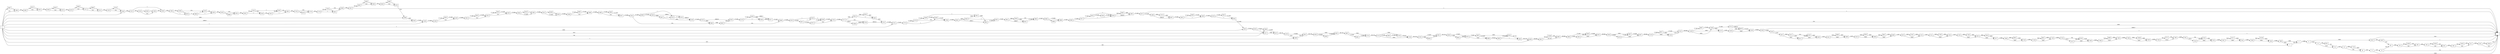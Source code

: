 digraph {
	graph [rankdir=LR]
	node [shape=rectangle]
	2 -> 3 [label=3187]
	3 -> 9 [label=11668]
	9 -> 14 [label=3187]
	9 -> 10247 [label=8481]
	14 -> 35 [label=2422]
	14 -> 9812 [label=765]
	35 -> 42 [label=3187]
	42 -> 63 [label=582]
	42 -> 7719 [label=2605]
	63 -> 72 [label=3187]
	72 -> 1 [label=1840]
	72 -> 76 [label=1347]
	76 -> 1 [label=765]
	76 -> 181 [label=582]
	181 -> 225 [label=1405]
	225 -> 249 [label=582]
	225 -> 10401 [label=823]
	249 -> 250 [label=1405]
	250 -> 292 [label=582]
	250 -> 10442 [label=823]
	292 -> 300 [label=1405]
	300 -> 411 [label=582]
	300 -> 10552 [label=823]
	411 -> 454 [label=1405]
	454 -> 1 [label=582]
	454 -> 10555 [label=823]
	1992 -> 1995 [label=325]
	1995 -> 2022 [label=324]
	1995 -> 8513 [label=1]
	2022 -> 2049 [label=325]
	2049 -> 2070 [label=324]
	2049 -> 8533 [label=1]
	2070 -> 2079 [label=325]
	2079 -> 2127 [label=324]
	2079 -> 8580 [label=1]
	2127 -> 2212 [label=324]
	2127 -> 8664 [label=1]
	2212 -> 2220 [label=325]
	2220 -> 2292 [label=324]
	2220 -> 8735 [label=1]
	2292 -> 2313 [label=326]
	2313 -> 2316 [label=325]
	2313 -> 2361 [label=1]
	2316 -> 2338 [label=324]
	2316 -> 5843 [label=1]
	2338 -> 2361 [label=325]
	2361 -> 2364 [label=326]
	2364 -> 2365 [label=325]
	2364 -> 5878 [label=1]
	2365 -> 2418 [label=324]
	2365 -> 5878 [label=1]
	2418 -> 2430 [label=325]
	2430 -> 2433 [label=326]
	2433 -> 2454 [label=325]
	2433 -> 8860 [label=1]
	2454 -> 2481 [label=326]
	2481 -> 2523 [label=325]
	2481 -> 2529 [label=1]
	2523 -> 2529 [label=324]
	2523 -> 2545 [label=1]
	2529 -> 2532 [label=325]
	2532 -> 2545 [label=324]
	2532 -> 2602 [label=1]
	2545 -> 2602 [label=325]
	2602 -> 2755 [label=326]
	2755 -> 2776 [label=325]
	2755 -> 9378 [label=1]
	2776 -> 2779 [label=326]
	2779 -> 2785 [label=325]
	2779 -> 5931 [label=1]
	2785 -> 2806 [label=324]
	2785 -> 5931 [label=1]
	2806 -> 2822 [label=326]
	2822 -> 1 [label=1]
	2822 -> 2905 [label=325]
	2905 -> 2926 [label=324]
	2905 -> 5956 [label=1]
	2926 -> 3040 [label=325]
	3040 -> 3070 [label=324]
	3040 -> 5985 [label=1]
	3070 -> 3099 [label=325]
	3099 -> 3163 [label=2988]
	3163 -> 3168 [label=271805]
	3168 -> 3169 [label=271806]
	3169 -> 3190 [label=324]
	3169 -> 6005 [label=271482]
	3190 -> 3301 [label=271806]
	3301 -> 3322 [label=324]
	3301 -> 6025 [label=271482]
	3322 -> 3343 [label=324]
	3322 -> 6045 [label=271482]
	3343 -> 3364 [label=271806]
	3364 -> 3385 [label=271805]
	3364 -> 9418 [label=1]
	3385 -> 3412 [label=271806]
	3412 -> 3433 [label=271805]
	3412 -> 9438 [label=1]
	3433 -> 3448 [label=271806]
	3448 -> 3469 [label=324]
	3448 -> 6065 [label=271482]
	3469 -> 3486 [label=271806]
	3486 -> 3507 [label=324]
	3486 -> 6085 [label=271482]
	3507 -> 3525 [label=271806]
	3525 -> 3600 [label=324]
	3525 -> 6099 [label=271482]
	3600 -> 3602 [label=2988]
	3602 -> 3665 [label=324]
	3602 -> 6164 [label=2664]
	3665 -> 3670 [label=271806]
	3670 -> 3671 [label=271805]
	3670 -> 6245 [label=1]
	3671 -> 3672 [label=271804]
	3671 -> 6245 [label=1]
	3672 -> 3704 [label=324]
	3672 -> 6246 [label=271480]
	3704 -> 3717 [label=271806]
	3717 -> 3738 [label=324]
	3717 -> 6261 [label=2665]
	3717 -> 10635 [label=268817]
	3738 -> 3747 [label=269141]
	3747 -> 3751 [label=271806]
	3751 -> 3773 [label=271807]
	3773 -> 3778 [label=271806]
	3773 -> 4004 [label=1]
	3778 -> 3799 [label=324]
	3778 -> 6299 [label=271482]
	3799 -> 3801 [label=271806]
	3801 -> 3804 [label=2989]
	3801 -> 3822 [label=268817]
	3804 -> 3812 [label=2988]
	3804 -> 3825 [label=1]
	3812 -> 3822 [label=2989]
	3822 -> 3825 [label=271806]
	3825 -> 3841 [label=271807]
	3841 -> 3843 [label=2990]
	3841 -> 4047 [label=268817]
	3843 -> 3864 [label=325]
	3843 -> 4047 [label=2665]
	3864 -> 3865 [label=271807]
	3865 -> 3886 [label=271806]
	3865 -> 4068 [label=1]
	3886 -> 3963 [label=271807]
	3963 -> 1 [label=324]
	3963 -> 4317 [label=271483]
	4004 -> 3799 [label=271482]
	4047 -> 3864 [label=271482]
	4068 -> 3886 [label=1]
	4317 -> 4344 [label=1]
	4317 -> 6325 [label=271482]
	4344 -> 4365 [label=268818]
	4344 -> 6365 [label=2665]
	4365 -> 4371 [label=271483]
	4371 -> 1 [label=1]
	4371 -> 4386 [label=271482]
	4386 -> 4407 [label=268819]
	4386 -> 10715 [label=2663]
	4407 -> 4461 [label=271482]
	4461 -> 4494 [label=1]
	4461 -> 9588 [label=271481]
	4494 -> 4516 [label=271482]
	4516 -> 4542 [label=1]
	4516 -> 9613 [label=271481]
	4542 -> 4553 [label=271482]
	4553 -> 4554 [label=273322]
	4554 -> 4571 [label=1]
	4554 -> 6368 [label=273321]
	4571 -> 4575 [label=7658]
	4575 -> 4578 [label=281744]
	4578 -> 4590 [label=7658]
	4578 -> 4612 [label=274086]
	4590 -> 4612 [label=7659]
	4612 -> 4620 [label=281745]
	4620 -> 4642 [label=7659]
	4620 -> 6439 [label=274086]
	4642 -> 4667 [label=281745]
	4667 -> 4710 [label=7659]
	4667 -> 6481 [label=274086]
	4710 -> 4713 [label=281745]
	4713 -> 4734 [label=7659]
	4713 -> 4746 [label=2605]
	4713 -> 9633 [label=271481]
	4734 -> 4746 [label=279140]
	4746 -> 4791 [label=281745]
	4791 -> 4812 [label=274087]
	4791 -> 9832 [label=7658]
	4812 -> 4854 [label=281745]
	4854 -> 4875 [label=274087]
	4854 -> 9852 [label=7658]
	4875 -> 4887 [label=274087]
	4875 -> 4896 [label=7658]
	4887 -> 4896 [label=271482]
	4887 -> 6534 [label=2605]
	4896 -> 4905 [label=279140]
	4905 -> 4926 [label=1]
	4905 -> 6534 [label=279139]
	4926 -> 4938 [label=281745]
	4938 -> 4941 [label=282568]
	4941 -> 4963 [label=281745]
	4941 -> 10268 [label=823]
	4963 -> 4992 [label=282568]
	4992 -> 5001 [label=11087]
	4992 -> 6563 [label=271481]
	5001 -> 5022 [label=8482]
	5001 -> 6563 [label=2605]
	5022 -> 5043 [label=282568]
	5043 -> 5076 [label=279963]
	5043 -> 6607 [label=2605]
	5076 -> 5097 [label=8482]
	5076 -> 6607 [label=271481]
	5097 -> 5118 [label=282568]
	5118 -> 5139 [label=8482]
	5118 -> 6627 [label=274086]
	5139 -> 5142 [label=11087]
	5142 -> 5148 [label=282568]
	5148 -> 5169 [label=8482]
	5148 -> 5175 [label=2605]
	5148 -> 9697 [label=271481]
	5169 -> 5175 [label=8482]
	5169 -> 9712 [label=271481]
	5175 -> 5193 [label=11087]
	5193 -> 5228 [label=8482]
	5193 -> 6679 [label=2605]
	5228 -> 5248 [label=279905]
	5248 -> 1 [label=268817]
	5248 -> 5253 [label=11088]
	5253 -> 1 [label=1]
	5253 -> 5357 [label=11087]
	5357 -> 5411 [label=8482]
	5357 -> 5417 [label=2605]
	5411 -> 5417 [label=7659]
	5411 -> 5432 [label=823]
	5417 -> 5432 [label=7659]
	5417 -> 5438 [label=2605]
	5432 -> 5438 [label=8482]
	5438 -> 5441 [label=11087]
	5441 -> 5468 [label=8482]
	5441 -> 6809 [label=2605]
	5468 -> 5525 [label=11087]
	5525 -> 5636 [label=8482]
	5525 -> 6919 [label=2605]
	5636 -> 5669 [label=8482]
	5636 -> 6951 [label=2605]
	5669 -> 5675 [label=11087]
	5675 -> 5732 [label=8482]
	5675 -> 7007 [label=2605]
	5732 -> 5741 [label=11087]
	5741 -> 5765 [label=8482]
	5741 -> 7030 [label=2605]
	5765 -> 5792 [label=11087]
	5792 -> 5813 [label=8482]
	5792 -> 7050 [label=2605]
	5813 -> 5816 [label=8482]
	5813 -> 7077 [label=2605]
	5816 -> 1 [label=1]
	5816 -> 7077 [label=8481]
	5843 -> 2338 [label=1]
	5878 -> 5884 [label=2]
	5884 -> 2418 [label=1]
	5884 -> 2430 [label=1]
	5931 -> 2806 [label=2]
	5956 -> 2926 [label=1]
	5985 -> 3070 [label=1]
	6005 -> 3190 [label=271482]
	6025 -> 3322 [label=271482]
	6045 -> 3343 [label=271482]
	6065 -> 3469 [label=271482]
	6085 -> 3507 [label=271482]
	6099 -> 6120 [label=1]
	6099 -> 9450 [label=271481]
	6120 -> 6132 [label=2]
	6132 -> 6139 [label=268819]
	6139 -> 6143 [label=271482]
	6143 -> 6164 [label=268818]
	6143 -> 3600 [label=2664]
	6164 -> 6178 [label=271482]
	6178 -> 6195 [label=271481]
	6178 -> 6199 [label=1]
	6195 -> 6199 [label=2664]
	6195 -> 6217 [label=268817]
	6199 -> 6217 [label=2665]
	6217 -> 3665 [label=271482]
	6245 -> 6246 [label=2]
	6246 -> 3704 [label=271482]
	6261 -> 6282 [label=1]
	6261 -> 9534 [label=2664]
	6282 -> 3747 [label=2665]
	6299 -> 3812 [label=1]
	6299 -> 4004 [label=271481]
	6325 -> 4344 [label=1]
	6325 -> 9556 [label=271481]
	6365 -> 4365 [label=2665]
	6368 -> 4575 [label=274086]
	6439 -> 4642 [label=274086]
	6481 -> 4710 [label=274086]
	6534 -> 4926 [label=281744]
	6563 -> 5022 [label=274086]
	6607 -> 5097 [label=274086]
	6627 -> 5139 [label=2605]
	6627 -> 5142 [label=271481]
	6679 -> 5228 [label=271423]
	6809 -> 5468 [label=2605]
	6919 -> 5636 [label=2605]
	6951 -> 5669 [label=2605]
	7007 -> 5732 [label=2605]
	7030 -> 5765 [label=2605]
	7050 -> 5813 [label=2605]
	7077 -> 7089 [label=11086]
	7089 -> 7126 [label=2605]
	7089 -> 9931 [label=8481]
	7126 -> 7128 [label=11086]
	7128 -> 7149 [label=2605]
	7128 -> 9951 [label=8481]
	7149 -> 7224 [label=11086]
	7224 -> 7227 [label=10321]
	7224 -> 9750 [label=765]
	7227 -> 7248 [label=1840]
	7227 -> 9750 [label=8481]
	7248 -> 7269 [label=11086]
	7269 -> 7290 [label=3428]
	7269 -> 9988 [label=7658]
	7290 -> 7308 [label=11086]
	7308 -> 7329 [label=2605]
	7308 -> 10008 [label=8481]
	7329 -> 7344 [label=11086]
	7344 -> 7365 [label=10321]
	7344 -> 9772 [label=765]
	7365 -> 7401 [label=11086]
	7401 -> 7410 [label=10321]
	7401 -> 7422 [label=765]
	7410 -> 7422 [label=1840]
	7410 -> 7476 [label=8481]
	7422 -> 7476 [label=2605]
	7476 -> 7497 [label=11086]
	7497 -> 7542 [label=2605]
	7497 -> 10117 [label=8481]
	7542 -> 7590 [label=11086]
	7590 -> 7620 [label=2605]
	7590 -> 10146 [label=8481]
	7620 -> 7680 [label=11086]
	7680 -> 2 [label=2605]
	7680 -> 3 [label=8481]
	7719 -> 63 [label=2605]
	8487 -> 1992 [label=1]
	8513 -> 2022 [label=1]
	8533 -> 2070 [label=1]
	8580 -> 2127 [label=1]
	8664 -> 2212 [label=1]
	8735 -> 2292 [label=1]
	8860 -> 2454 [label=1]
	9378 -> 2776 [label=1]
	9418 -> 3385 [label=1]
	9438 -> 3433 [label=1]
	9450 -> 9457 [label=2664]
	9450 -> 6132 [label=268817]
	9457 -> 6120 [label=1]
	9457 -> 6139 [label=2663]
	9534 -> 6282 [label=2664]
	9556 -> 4344 [label=271481]
	9588 -> 4494 [label=271481]
	9613 -> 4542 [label=271481]
	9633 -> 4734 [label=271481]
	9697 -> 5169 [label=271481]
	9712 -> 1 [label=2663]
	9712 -> 6679 [label=268818]
	9750 -> 7248 [label=9246]
	9772 -> 7365 [label=765]
	9812 -> 35 [label=765]
	9832 -> 4812 [label=7658]
	9852 -> 4875 [label=7658]
	9931 -> 7126 [label=8481]
	9951 -> 7149 [label=8481]
	9988 -> 7290 [label=7658]
	10008 -> 7329 [label=8481]
	10117 -> 7542 [label=8481]
	10146 -> 7620 [label=8481]
	10247 -> 1 [label=7657]
	10247 -> 10307 [label=824]
	10268 -> 4963 [label=823]
	10307 -> 1 [label=1]
	10307 -> 181 [label=823]
	10401 -> 249 [label=823]
	10442 -> 292 [label=823]
	10552 -> 411 [label=823]
	10555 -> 1 [label=823]
	10635 -> 3738 [label=268817]
	10715 -> 4407 [label=2663]
	0 -> 2 [label=582]
	0 -> 4553 [label=1840]
	0 -> 3168 [label=1]
	0 -> 6368 [label=765]
	0 -> 4571 [label=7657]
	0 -> 4938 [label=823]
	0 -> 4590 [label=1]
	0 -> 3163 [label=268817]
	0 -> 3099 [label=2663]
	0 -> 1992 [label=324]
	0 -> 3751 [label=1]
	0 -> 2292 [label=1]
	0 -> 8487 [label=1]
}
